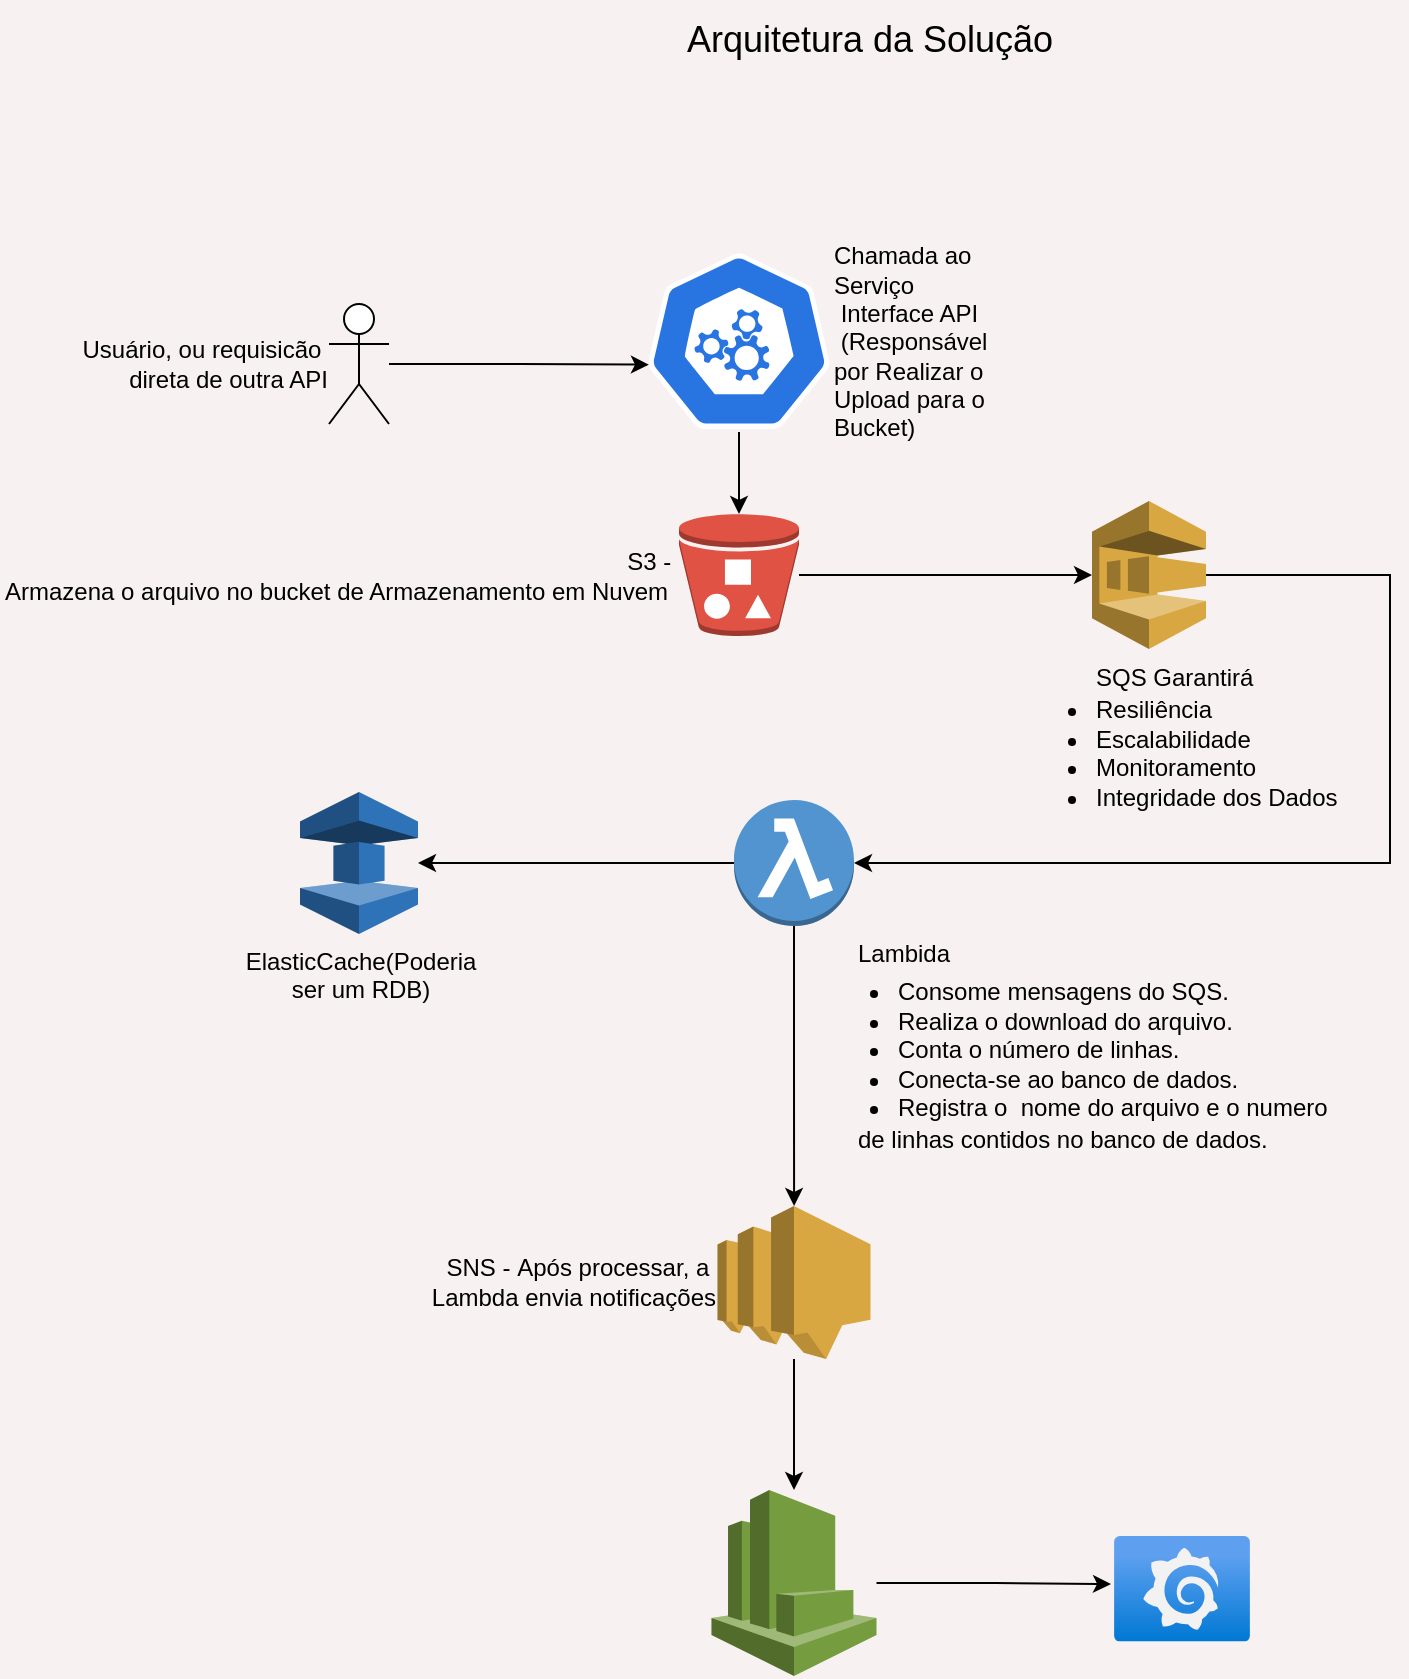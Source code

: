 <mxfile version="24.8.3">
  <diagram name="Page-1" id="9vnL-uWb5xDTHgym6zV4">
    <mxGraphModel dx="880" dy="477" grid="0" gridSize="10" guides="1" tooltips="1" connect="1" arrows="1" fold="1" page="1" pageScale="1" pageWidth="850" pageHeight="1100" background="#f8f1f1" math="0" shadow="0">
      <root>
        <mxCell id="0" />
        <mxCell id="1" parent="0" />
        <mxCell id="G_mka4sQV5-5KmohU_VA-1" value="&lt;span style=&quot;font-size: 18px;&quot;&gt;Arquitetura da Solução&lt;/span&gt;" style="text;html=1;align=center;verticalAlign=middle;whiteSpace=wrap;rounded=0;fontColor=#000000;" vertex="1" parent="1">
          <mxGeometry x="257" y="75" width="360" height="40" as="geometry" />
        </mxCell>
        <mxCell id="G_mka4sQV5-5KmohU_VA-8" value="&lt;span style=&quot;text-wrap-mode: wrap; background-color: initial;&quot;&gt;Chamada ao Serviço&lt;/span&gt;&lt;br&gt;&lt;div style=&quot;text-wrap-mode: wrap;&quot;&gt;&amp;nbsp;Interface API&lt;/div&gt;&lt;div style=&quot;text-wrap-mode: wrap;&quot;&gt;&amp;nbsp;(Responsável por Realizar o Upload para o Bucket)&lt;/div&gt;" style="aspect=fixed;sketch=0;html=1;dashed=0;whitespace=wrap;verticalLabelPosition=middle;verticalAlign=middle;fillColor=#2875E2;strokeColor=#ffffff;points=[[0.005,0.63,0],[0.1,0.2,0],[0.9,0.2,0],[0.5,0,0],[0.995,0.63,0],[0.72,0.99,0],[0.5,1,0],[0.28,0.99,0]];shape=mxgraph.kubernetes.icon2;prIcon=api;align=left;whiteSpace=wrap;horizontal=1;labelPosition=right;" vertex="1" parent="1">
          <mxGeometry x="326" y="200" width="91" height="91" as="geometry" />
        </mxCell>
        <mxCell id="G_mka4sQV5-5KmohU_VA-53" style="edgeStyle=orthogonalEdgeStyle;rounded=0;orthogonalLoop=1;jettySize=auto;html=1;" edge="1" parent="1" source="G_mka4sQV5-5KmohU_VA-9" target="G_mka4sQV5-5KmohU_VA-51">
          <mxGeometry relative="1" as="geometry" />
        </mxCell>
        <mxCell id="G_mka4sQV5-5KmohU_VA-9" value="&lt;span style=&quot;text-wrap-mode: wrap;&quot;&gt;S3 -&amp;nbsp;&lt;/span&gt;&lt;div style=&quot;padding-right: 5px;&quot;&gt;&lt;span style=&quot;text-wrap-mode: wrap;&quot;&gt;Armazena o arquivo no bucket de Armazenamento em Nuvem&lt;/span&gt;&lt;/div&gt;" style="outlineConnect=0;dashed=0;verticalLabelPosition=middle;verticalAlign=middle;align=right;html=1;shape=mxgraph.aws3.bucket_with_objects;fillColor=#E05243;gradientColor=none;labelPosition=left;" vertex="1" parent="1">
          <mxGeometry x="341.5" y="332" width="60" height="61" as="geometry" />
        </mxCell>
        <mxCell id="G_mka4sQV5-5KmohU_VA-59" style="edgeStyle=orthogonalEdgeStyle;rounded=0;orthogonalLoop=1;jettySize=auto;html=1;exitX=0;exitY=0.5;exitDx=0;exitDy=0;exitPerimeter=0;" edge="1" parent="1" source="G_mka4sQV5-5KmohU_VA-28" target="G_mka4sQV5-5KmohU_VA-32">
          <mxGeometry relative="1" as="geometry" />
        </mxCell>
        <mxCell id="G_mka4sQV5-5KmohU_VA-69" style="edgeStyle=orthogonalEdgeStyle;rounded=0;orthogonalLoop=1;jettySize=auto;html=1;" edge="1" parent="1" source="G_mka4sQV5-5KmohU_VA-28" target="G_mka4sQV5-5KmohU_VA-68">
          <mxGeometry relative="1" as="geometry" />
        </mxCell>
        <mxCell id="G_mka4sQV5-5KmohU_VA-28" value="&lt;div style=&quot;text-align: justify;&quot;&gt;Lambida&lt;/div&gt;&lt;ul style=&quot;margin-top: 5px; margin-right: 0px; padding-left: 20px; margin-bottom: 2px;&quot;&gt;&lt;li style=&quot;text-align: justify;&quot;&gt;Consome mensagens do SQS.&lt;/li&gt;&lt;li style=&quot;text-align: justify;&quot;&gt;&lt;span style=&quot;background-color: initial;&quot;&gt;Realiza o download do arquivo.&lt;/span&gt;&lt;/li&gt;&lt;li style=&quot;text-align: justify;&quot;&gt;&lt;span style=&quot;background-color: initial;&quot;&gt;Conta o número de linhas.&lt;/span&gt;&lt;/li&gt;&lt;li style=&quot;text-align: justify;&quot;&gt;&lt;span style=&quot;background-color: initial;&quot;&gt;Conecta-se ao banco de dados.&lt;/span&gt;&lt;/li&gt;&lt;li style=&quot;text-align: justify;&quot;&gt;&lt;span style=&quot;background-color: initial;&quot;&gt;Registra o&amp;nbsp; nome do arquivo e o numero&amp;nbsp;&lt;/span&gt;&lt;/li&gt;&lt;/ul&gt;&lt;span style=&quot;background-color: initial;&quot;&gt;&lt;div style=&quot;text-align: justify;&quot;&gt;&lt;span style=&quot;background-color: initial;&quot;&gt;de linhas contidos&amp;nbsp;&lt;/span&gt;&lt;span style=&quot;background-color: initial;&quot;&gt;no banco de dados.&lt;/span&gt;&lt;/div&gt;&lt;/span&gt;" style="outlineConnect=0;dashed=0;verticalLabelPosition=bottom;verticalAlign=top;align=left;html=1;shape=mxgraph.aws3.lambda_function;fillColor=#5294CF;gradientColor=none;labelPosition=right;horizontal=1;" vertex="1" parent="1">
          <mxGeometry x="369" y="475" width="60" height="63" as="geometry" />
        </mxCell>
        <mxCell id="G_mka4sQV5-5KmohU_VA-32" value="ElasticCache(Poderia&lt;div&gt;ser um RDB)&lt;/div&gt;" style="outlineConnect=0;dashed=0;verticalLabelPosition=bottom;verticalAlign=top;align=center;html=1;shape=mxgraph.aws3.elasticache;fillColor=#2E73B8;gradientColor=none;" vertex="1" parent="1">
          <mxGeometry x="152" y="471" width="59" height="71" as="geometry" />
        </mxCell>
        <mxCell id="G_mka4sQV5-5KmohU_VA-46" style="edgeStyle=orthogonalEdgeStyle;rounded=0;orthogonalLoop=1;jettySize=auto;html=1;entryX=0.5;entryY=0;entryDx=0;entryDy=0;entryPerimeter=0;" edge="1" parent="1" source="G_mka4sQV5-5KmohU_VA-8" target="G_mka4sQV5-5KmohU_VA-9">
          <mxGeometry relative="1" as="geometry" />
        </mxCell>
        <mxCell id="G_mka4sQV5-5KmohU_VA-48" value="Usuário, ou requisicão&amp;nbsp;&lt;div&gt;direta de outra API&lt;/div&gt;" style="shape=umlActor;verticalLabelPosition=middle;verticalAlign=middle;html=1;outlineConnect=0;labelPosition=left;align=right;textDirection=ltr;" vertex="1" parent="1">
          <mxGeometry x="166.5" y="227" width="30" height="60" as="geometry" />
        </mxCell>
        <mxCell id="G_mka4sQV5-5KmohU_VA-50" style="edgeStyle=orthogonalEdgeStyle;rounded=0;orthogonalLoop=1;jettySize=auto;html=1;entryX=0.005;entryY=0.63;entryDx=0;entryDy=0;entryPerimeter=0;" edge="1" parent="1" source="G_mka4sQV5-5KmohU_VA-48" target="G_mka4sQV5-5KmohU_VA-8">
          <mxGeometry relative="1" as="geometry" />
        </mxCell>
        <mxCell id="G_mka4sQV5-5KmohU_VA-51" value="SQS Garantirá&lt;div&gt;&lt;ul style=&quot;margin-top: 2px; padding-bottom: 0px; padding-left: 0px; margin-bottom: 2px;&quot;&gt;&lt;li&gt;Resiliência&lt;/li&gt;&lt;li&gt;Escalabilidade&lt;/li&gt;&lt;li&gt;Monitoramento&lt;/li&gt;&lt;li&gt;Integridade dos Dados&lt;/li&gt;&lt;/ul&gt;&lt;/div&gt;" style="outlineConnect=0;dashed=0;verticalLabelPosition=bottom;verticalAlign=top;align=left;html=1;shape=mxgraph.aws3.sqs;fillColor=#D9A741;gradientColor=none;" vertex="1" parent="1">
          <mxGeometry x="548" y="325.5" width="57" height="74" as="geometry" />
        </mxCell>
        <mxCell id="G_mka4sQV5-5KmohU_VA-55" style="edgeStyle=orthogonalEdgeStyle;rounded=0;orthogonalLoop=1;jettySize=auto;html=1;entryX=1;entryY=0.5;entryDx=0;entryDy=0;entryPerimeter=0;" edge="1" parent="1" source="G_mka4sQV5-5KmohU_VA-51" target="G_mka4sQV5-5KmohU_VA-28">
          <mxGeometry relative="1" as="geometry">
            <Array as="points">
              <mxPoint x="697" y="363" />
              <mxPoint x="697" y="507" />
            </Array>
          </mxGeometry>
        </mxCell>
        <mxCell id="G_mka4sQV5-5KmohU_VA-58" value="" style="outlineConnect=0;dashed=0;verticalLabelPosition=bottom;verticalAlign=top;align=center;html=1;shape=mxgraph.aws3.cloudwatch;fillColor=#759C3E;gradientColor=none;" vertex="1" parent="1">
          <mxGeometry x="357.75" y="820" width="82.5" height="93" as="geometry" />
        </mxCell>
        <mxCell id="G_mka4sQV5-5KmohU_VA-60" value="" style="image;aspect=fixed;html=1;points=[];align=center;fontSize=12;image=img/lib/azure2/other/Grafana.svg;" vertex="1" parent="1">
          <mxGeometry x="559" y="843" width="68" height="52.8" as="geometry" />
        </mxCell>
        <mxCell id="G_mka4sQV5-5KmohU_VA-65" style="edgeStyle=orthogonalEdgeStyle;rounded=0;orthogonalLoop=1;jettySize=auto;html=1;entryX=-0.022;entryY=0.455;entryDx=0;entryDy=0;entryPerimeter=0;" edge="1" parent="1" source="G_mka4sQV5-5KmohU_VA-58" target="G_mka4sQV5-5KmohU_VA-60">
          <mxGeometry relative="1" as="geometry" />
        </mxCell>
        <mxCell id="G_mka4sQV5-5KmohU_VA-70" style="edgeStyle=orthogonalEdgeStyle;rounded=0;orthogonalLoop=1;jettySize=auto;html=1;" edge="1" parent="1" source="G_mka4sQV5-5KmohU_VA-68" target="G_mka4sQV5-5KmohU_VA-58">
          <mxGeometry relative="1" as="geometry" />
        </mxCell>
        <mxCell id="G_mka4sQV5-5KmohU_VA-68" value="SNS -&amp;nbsp;Após processar, a&amp;nbsp;&lt;div&gt;Lambda envia notificações&lt;/div&gt;" style="outlineConnect=0;dashed=0;verticalLabelPosition=middle;verticalAlign=middle;align=right;html=1;shape=mxgraph.aws3.sns;fillColor=#D9A741;gradientColor=none;labelPosition=left;textDirection=ltr;" vertex="1" parent="1">
          <mxGeometry x="360.75" y="678" width="76.5" height="76.5" as="geometry" />
        </mxCell>
      </root>
    </mxGraphModel>
  </diagram>
</mxfile>

